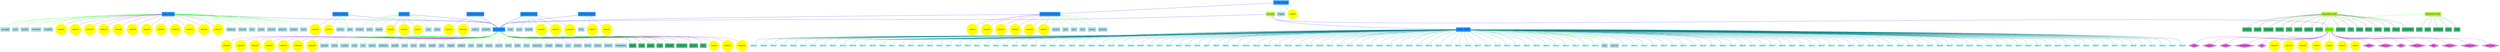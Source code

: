 /*
aonet.dot
Copyright 2015, Aleph Objects, Inc.
GPLv3
*/

/*
strict digraph "aonet" {
*/
graph G {
/*
Need to add 2D printers
*/
	node [shape=box,style=filled,color=olivedrab2]; /* Routers */
	edge [color = green]; /* Routers */
        "Firewall"
	node [shape=box,style=filled,color=dodgerblue]; /* Switches */
	edge [color = blue]; /* Switches */
        "Firewall" -- {"Core Switch"};
        "Firewall" -- {"Cluster Switch"};
	node [shape=box,style=filled,color=lawngreen]; /* Backbone */
        "Firewall" -- {"Internet"};
	node [shape=box,style=filled,color=olivedrab2]; /* Routers */
	edge [color = green]; /* Routers */
        "Elastichosts LAX" -- {"Internet"};
        "Elastichosts DAL" -- {"Internet"};
	node [shape=box,style=filled,color=dodgerblue]; /* Switches */
	edge [color = blue]; /* Switches */
	"Sales Switch" -- {"Core Switch"};
	node [shape=polygon,style=filled,color=lightblue]; /* Workstations */
	edge [color = green]; /* Workstations */
	"Sales Switch" -- {"albatross"};
	"Sales Switch" -- {"bunting"};
	"Sales Switch" -- {"duck"};
	"Sales Switch" -- {"merlin"};
	"Sales Switch" -- {"peacock"};
	"Sales Switch" -- {"pickwick"};
	"Sales Switch" -- {"saltador"};
	"Sales Switch" -- {"smew"};
	"Sales Switch" -- {"spoonbill"};
	"Sales Switch" -- {"stork"};
	"Sales Switch" -- {"warbler"};
	"Sales Switch" -- {"whimbrel"};
	"Sales Switch" -- {"woodlark"};
	node [shape=doublecircle,style=filled,color=yellow]; /* VoIP Phones */
	edge [color = purple]; /* VoIP Phones */
        "Sales Switch" -- {"video32"};
        "Sales Switch" -- {"video12"};
        "Sales Switch" -- {"video34"};
        "Sales Switch" -- {"video10"};
        "Sales Switch" -- {"video48"};
        "Sales Switch" -- {"video36"};
        "Sales Switch" -- {"video47"};
        "Sales Switch" -- {"video41"};
        "Sales Switch" -- {"video19"};
        "Sales Switch" -- {"video31"};
        "Sales Switch" -- {"video20"};
        "Sales Switch" -- {"video37"};
	node [shape=box,style=filled,color=dodgerblue]; /* Switches */
	edge [color = blue]; /* Switches */
	"Shipping Switch" -- {"Core Switch"};
	node [shape=polygon,style=filled,color=lightblue]; /* Workstations */
	edge [color = green]; /* Workstations */
	"Shipping Switch" -- {"chicken"};
	"Shipping Switch" -- {"egret"};
	node [shape=doublecircle,style=filled,color=yellow]; /* VoIP Phones */
	edge [color = purple]; /* VoIP Phones */
        "Shipping Switch" -- {"video16"};
        "Shipping Switch" -- {"video7"};
	node [shape=box,style=filled,color=dodgerblue]; /* Switches */
	edge [color = blue]; /* Switches */
	"RD Switch" -- {"Core Switch"};
	node [shape=polygon,style=filled,color=lightblue]; /* Workstations */
	edge [color = green]; /* Workstations */
        "RD Switch" -- {"auk"};
	"RD Switch" -- {"falcon"};
	"RD Switch" -- {"firefinch"};
	"RD Switch" -- {"geese"};
	"RD Switch" -- {"macaw"};
	node [shape=doublecircle,style=filled,color=yellow]; /* VoIP Phones */
	edge [color = purple]; /* VoIP Phones */
        "RD Switch" -- {"video6"};
        "RD Switch" -- {"video43"};
        "RD Switch" -- {"video1"};
	node [shape=box,style=filled,color=dodgerblue]; /* Switches */
	edge [color = blue]; /* Switches */
	"Production Switch" -- {"Core Switch"};
	node [shape=polygon,style=filled,color=lightblue]; /* Workstations */
	edge [color = green]; /* Workstations */
	"Production Switch" -- {"catbird"};
	"Production Switch" -- {"pilotbird"};
	node [shape=doublecircle,style=filled,color=yellow]; /* VoIP Phones */
	edge [color = purple]; /* VoIP Phones */
        "Production Switch" -- {"video23"};
        "Production Switch" -- {"video44"};
	node [shape=box,style=filled,color=dodgerblue]; /* Switches */
	edge [color = blue]; /* Switches */
	"Marketing Switch" -- {"Core Switch"};
	node [shape=polygon,style=filled,color=lightblue]; /* Workstations */
	edge [color = green]; /* Workstations */
	"Marketing Switch" -- {"eagle"};
	"Marketing Switch" -- {"myna"};
	"Marketing Switch" -- {"shoebill"};
	node [shape=doublecircle,style=filled,color=yellow]; /* VoIP Phones */
	edge [color = purple]; /* VoIP Phones */
        "Marketing Switch" -- {"video40"};
        "Marketing Switch" -- {"video14"};
        "Marketing Switch" -- {"video28"};
	node [shape=box,style=filled,color=dodgerblue]; /* Switches */
	edge [color = blue]; /* Switches */
	"CEO Office Switch" -- {"Core Switch"};
	node [shape=polygon,style=filled,color=lightblue]; /* Workstations */
	edge [color = green]; /* Workstations */
	"CEO Office Switch" -- {"swan"};
	node [shape=doublecircle,style=filled,color=yellow]; /* VoIP Phones */
	edge [color = purple]; /* VoIP Phones */
        "CEO Office Switch" -- {"video17"};
        "CEO Office Switch" -- {"video21"};
	node [shape=box,style=filled,color=dodgerblue]; /* Switches */
	edge [color = blue]; /* Switches */
	"NorthEast PoE Switch" -- {"Core Switch"};
	node [shape=polygon,style=filled,color=lightblue]; /* Workstations */
	edge [color = green]; /* Workstations */
	"NorthEast PoE Switch" -- {"quetzal"};
	"NorthEast PoE Switch" -- {"pipit"};
	"NorthEast PoE Switch" -- {"quail"};
	"NorthEast PoE Switch" -- {"wren"};
	"NorthEast PoE Switch" -- {"cotinga"};
	"NorthEast PoE Switch" -- {"flamingo"};
	node [shape=doublecircle,style=filled,color=yellow]; /* VoIP Phones */
	edge [color = purple]; /* VoIP Phones */
        "NorthEast PoE Switch" -- {"video13"};
        "NorthEast PoE Switch" -- {"video39"};
        "NorthEast PoE Switch" -- {"video25"};
        "NorthEast PoE Switch" -- {"video11"};
        "NorthEast PoE Switch" -- {"video33"};
        "NorthEast PoE Switch" -- {"video27"};
	node [shape=box,style=filled,color=dodgerblue]; /* Switches */
	edge [color = blue]; /* Switches */
	"IT Office Switch" -- {"NorthEast PoE Switch"};
	node [shape=polygon,style=filled,color=lightblue]; /* Workstations */
	edge [color = green]; /* Workstations */
	"IT Office Switch" -- {"magpie"};
	node [shape=doublecircle,style=filled,color=yellow]; /* VoIP Phones */
	edge [color = purple]; /* VoIP Phones */
        "IT Office Switch" -- {"video9"};
	node [shape=box,style=filled,color=mediumseagreen]; /* Servers */
	edge [color = darkgreen]; /* Servers */
	"Core Switch" -- {"abejas"};
	"Core Switch" -- {"aodb"};
	"Core Switch" -- {"aogfs1"};
	"Core Switch" -- {"tunk"};
	"Core Switch" -- {"aobuild1"};
	"Core Switch" -- {"aocluster1"};
	"Core Switch" -- {"aomds1"};
	"Core Switch" -- {"cam"};
	node [shape=doublecircle,style=filled,color=yellow]; /* VoIP Phones */
	edge [color = purple]; /* VoIP Phones */
        "Core Switch" -- {"video2"};
        "Core Switch" -- {"video15"};
        "Core Switch" -- {"video22"};
        "Core Switch" -- {"video24"};
        "Core Switch" -- {"video26"};
        "Core Switch" -- {"video29"};
        "Core Switch" -- {"video30"};
        "Core Switch" -- {"video35"};
        "Core Switch" -- {"video38"};
        "Core Switch" -- {"video46"};
	node [shape=polygon,style=filled,color=lightblue]; /* Workstations */
	edge [color = green]; /* Workstations */
	"Core Switch" -- {"bustard"};
	"Core Switch" -- {"cahow"};
	"Core Switch" -- {"cardinal"};
	"Core Switch" -- {"crake"};
	"Core Switch" -- {"emu"};
	"Core Switch" -- {"gannet"};
	"Core Switch" -- {"goldeneye"};
	"Core Switch" -- {"grackle"};
	"Core Switch" -- {"grebe"};
	"Core Switch" -- {"heron"};
	"Core Switch" -- {"jabiru"};
	"Core Switch" -- {"kinglet"};
	"Core Switch" -- {"kiwi"};
	"Core Switch" -- {"limpkin"};
	"Core Switch" -- {"mallard"};
	"Core Switch" -- {"nene"};
	"Core Switch" -- {"oriole"};
	"Core Switch" -- {"osprey"};
	"Core Switch" -- {"ostrich"};
	"Core Switch" -- {"petrel"};
	"Core Switch" -- {"puffin"};
	"Core Switch" -- {"raven"};
	"Core Switch" -- {"sapsucker"};
	"Core Switch" -- {"seagull"};
	"Core Switch" -- {"skylark"};
	"Core Switch" -- {"sora"};
	"Core Switch" -- {"tanager"};
	"Core Switch" -- {"thrush"};
	"Core Switch" -- {"vulture"};
	"Core Switch" -- {"whistler"};
	"Core Switch" -- {"woodpecker"};
	node [shape=box,style=filled,color=mediumseagreen]; /* Servers */
	edge [color = darkgreen]; /* Servers */
	"Elastichosts DAL" -- {"download"};
	"Elastichosts DAL" -- {"fone"};
	"Elastichosts DAL" -- {"mail"};
	"Elastichosts DAL" -- {"wiki"};
	"Elastichosts DAL" -- {"www"};
	node [shape=box,style=filled,color=mediumseagreen]; /* Servers */
	edge [color = darkgreen]; /* Servers */
	"Elastichosts LAX" -- {"aomail"};
	"Elastichosts LAX" -- {"develdrupal"};
	"Elastichosts LAX" -- {"develerp"};
	"Elastichosts LAX" -- {"drupal"};
	"Elastichosts LAX" -- {"drupalsql"};
	"Elastichosts LAX" -- {"ohai-kit"};
	"Elastichosts LAX" -- {"ops"};
	"Elastichosts LAX" -- {"phplist"};
	"Elastichosts LAX" -- {"projects"};
	"Elastichosts LAX" -- {"survey"};
	"Elastichosts LAX" -- {"analytics"};
	"Elastichosts LAX" -- {"cal"};
	"Elastichosts LAX" -- {"dodev"};
	"Elastichosts LAX" -- {"forum"};
	"Elastichosts LAX" -- {"jabber"};
	"Elastichosts LAX" -- {"ldap"};
	node [shape=diamond,style=filled,color=orchid]; /* Laptops */
	edge [color = darkorchid]; /* Laptops */
	"Internet" -- {"adelie"};
	"Internet" -- {"blossom"};
	"Internet" -- {"blue"};
	"Internet" -- {"chinstrap"};
	"Internet" -- {"door"};
	"Internet" -- {"emperor"};
	"Internet" -- {"galapagos"};
	"Internet" -- {"macaroni"};
	"Internet" -- {"moar"};
	"Internet" -- {"poptart"};
	"Internet" -- {"punto"};
	"Internet" -- {"rockhopper"};
	"Internet" -- {"ron"};
	node [shape=doublecircle,style=filled,color=yellow]; /* VoIP Phones */
	edge [color = purple]; /* VoIP Phones */
        "Internet" -- {"video42"};
        "Internet" -- {"video18"};
        "Internet" -- {"video45"};
        "Internet" -- {"video5"};
        "Internet" -- {"video3"};
        "Internet" -- {"video8"};
        "Internet" -- {"video4"};
	node [shape=polygon,style=filled,color=lightblue]; /* Workstations */
	edge [color = green]; /* Workstations */
	"Cluster Switch" -- {"dodo"};
	"Cluster Switch" -- {"sparrow"};
/* also need to add assembly line bbb */
	node [shape=record,style=filled,color=lightcyan]; /* 3D Printers */
	edge [color = turquoise4]; /* 3D Printers */
	"Cluster Switch" -- {"bbb-a1"};
	"Cluster Switch" -- {"bbb-a2"};
	"Cluster Switch" -- {"bbb-a3"};
	"Cluster Switch" -- {"bbb-a4"};
	"Cluster Switch" -- {"bbb-a5"};
	"Cluster Switch" -- {"bbb-a6"};
	"Cluster Switch" -- {"bbb-a7"};
	"Cluster Switch" -- {"bbb-a8"};
	"Cluster Switch" -- {"bbb-a9"};
	"Cluster Switch" -- {"bbb-b1"};
	"Cluster Switch" -- {"bbb-b2"};
	"Cluster Switch" -- {"bbb-b3"};
	"Cluster Switch" -- {"bbb-b4"};
	"Cluster Switch" -- {"bbb-b5"};
	"Cluster Switch" -- {"bbb-b6"};
	"Cluster Switch" -- {"bbb-b7"};
	"Cluster Switch" -- {"bbb-b8"};
	"Cluster Switch" -- {"bbb-b9"};
	"Cluster Switch" -- {"bbb-c1"};
	"Cluster Switch" -- {"bbb-c2"};
	"Cluster Switch" -- {"bbb-c3"};
	"Cluster Switch" -- {"bbb-c4"};
	"Cluster Switch" -- {"bbb-c5"};
	"Cluster Switch" -- {"bbb-c6"};
	"Cluster Switch" -- {"bbb-c7"};
	"Cluster Switch" -- {"bbb-c8"};
	"Cluster Switch" -- {"bbb-c9"};
	"Cluster Switch" -- {"bbb-d1"};
	"Cluster Switch" -- {"bbb-d2"};
	"Cluster Switch" -- {"bbb-d3"};
	"Cluster Switch" -- {"bbb-d4"};
	"Cluster Switch" -- {"bbb-d5"};
	"Cluster Switch" -- {"bbb-d6"};
	"Cluster Switch" -- {"bbb-d7"};
	"Cluster Switch" -- {"bbb-d8"};
	"Cluster Switch" -- {"bbb-d9"};
	"Cluster Switch" -- {"bbb-e1"};
	"Cluster Switch" -- {"bbb-e2"};
	"Cluster Switch" -- {"bbb-e3"};
	"Cluster Switch" -- {"bbb-e4"};
	"Cluster Switch" -- {"bbb-e5"};
	"Cluster Switch" -- {"bbb-e6"};
	"Cluster Switch" -- {"bbb-e7"};
	"Cluster Switch" -- {"bbb-e8"};
	"Cluster Switch" -- {"bbb-e9"};
	"Cluster Switch" -- {"bbb-f1"};
	"Cluster Switch" -- {"bbb-f2"};
	"Cluster Switch" -- {"bbb-f3"};
	"Cluster Switch" -- {"bbb-f4"};
	"Cluster Switch" -- {"bbb-f5"};
	"Cluster Switch" -- {"bbb-f6"};
	"Cluster Switch" -- {"bbb-f7"};
	"Cluster Switch" -- {"bbb-f8"};
	"Cluster Switch" -- {"bbb-f9"};
	"Cluster Switch" -- {"bbb-g1"};
	"Cluster Switch" -- {"bbb-g2"};
	"Cluster Switch" -- {"bbb-g3"};
	"Cluster Switch" -- {"bbb-g4"};
	"Cluster Switch" -- {"bbb-g5"};
	"Cluster Switch" -- {"bbb-g6"};
	"Cluster Switch" -- {"bbb-g7"};
	"Cluster Switch" -- {"bbb-g8"};
	"Cluster Switch" -- {"bbb-g9"};
	"Cluster Switch" -- {"bbb-h1"};
	"Cluster Switch" -- {"bbb-h2"};
	"Cluster Switch" -- {"bbb-h3"};
	"Cluster Switch" -- {"bbb-h4"};
	"Cluster Switch" -- {"bbb-h5"};
	"Cluster Switch" -- {"bbb-h6"};
	"Cluster Switch" -- {"bbb-h7"};
	"Cluster Switch" -- {"bbb-h8"};
	"Cluster Switch" -- {"bbb-h9"};
	"Cluster Switch" -- {"bbb-i1"};
	"Cluster Switch" -- {"bbb-i2"};
	"Cluster Switch" -- {"bbb-i3"};
	"Cluster Switch" -- {"bbb-i4"};
	"Cluster Switch" -- {"bbb-i5"};
	"Cluster Switch" -- {"bbb-i6"};
	"Cluster Switch" -- {"bbb-i7"};
	"Cluster Switch" -- {"bbb-i8"};
	"Cluster Switch" -- {"bbb-i9"};
	"Cluster Switch" -- {"bbb-j1"};
	"Cluster Switch" -- {"bbb-j2"};
	"Cluster Switch" -- {"bbb-j3"};
	"Cluster Switch" -- {"bbb-j4"};
	"Cluster Switch" -- {"bbb-j5"};
	"Cluster Switch" -- {"bbb-j6"};
	"Cluster Switch" -- {"bbb-j7"};
	"Cluster Switch" -- {"bbb-j8"};
	"Cluster Switch" -- {"bbb-j9"};
	"Cluster Switch" -- {"bbb-k1"};
	"Cluster Switch" -- {"bbb-k2"};
	"Cluster Switch" -- {"bbb-k3"};
	"Cluster Switch" -- {"bbb-k4"};
	"Cluster Switch" -- {"bbb-k5"};
	"Cluster Switch" -- {"bbb-k6"};
	"Cluster Switch" -- {"bbb-k7"};
	"Cluster Switch" -- {"bbb-k8"};
	"Cluster Switch" -- {"bbb-k9"};
	"Cluster Switch" -- {"bbb-l1"};
	"Cluster Switch" -- {"bbb-l2"};
	"Cluster Switch" -- {"bbb-l3"};
	"Cluster Switch" -- {"bbb-l4"};
	"Cluster Switch" -- {"bbb-l5"};
	"Cluster Switch" -- {"bbb-l6"};
	"Cluster Switch" -- {"bbb-l7"};
	"Cluster Switch" -- {"bbb-l8"};
	"Cluster Switch" -- {"bbb-l9"};
	"Cluster Switch" -- {"bbb-m1"};
	"Cluster Switch" -- {"bbb-m2"};
	"Cluster Switch" -- {"bbb-m3"};
	"Cluster Switch" -- {"bbb-m4"};
	"Cluster Switch" -- {"bbb-m5"};
	"Cluster Switch" -- {"bbb-m6"};
	"Cluster Switch" -- {"bbb-m7"};
	"Cluster Switch" -- {"bbb-m8"};
	"Cluster Switch" -- {"bbb-m9"};
	"Cluster Switch" -- {"bbb-n1"};
	"Cluster Switch" -- {"bbb-n2"};
	"Cluster Switch" -- {"bbb-n3"};
	"Cluster Switch" -- {"bbb-n4"};
	"Cluster Switch" -- {"bbb-n5"};
	"Cluster Switch" -- {"bbb-n6"};
	"Cluster Switch" -- {"bbb-n7"};
	"Cluster Switch" -- {"bbb-n8"};
	"Cluster Switch" -- {"bbb-n9"};
	"Cluster Switch" -- {"bbb-o1"};
	"Cluster Switch" -- {"bbb-o2"};
	"Cluster Switch" -- {"bbb-o3"};
	"Cluster Switch" -- {"bbb-o4"};
	"Cluster Switch" -- {"bbb-o5"};
	"Cluster Switch" -- {"bbb-o6"};
	"Cluster Switch" -- {"bbb-o7"};
	"Cluster Switch" -- {"bbb-o8"};
	"Cluster Switch" -- {"bbb-o9"};
	"Cluster Switch" -- {"bbb-y1"};
	"Cluster Switch" -- {"bbb-y2"};
	"Cluster Switch" -- {"bbb-y3"};
	"Cluster Switch" -- {"bbb-y4"};
	"Cluster Switch" -- {"bbb-y5"};
	"Cluster Switch" -- {"bbb-z1"};
	"Cluster Switch" -- {"bbb-z2"};
	"Cluster Switch" -- {"bbb-z3"};
	"Cluster Switch" -- {"bbb-z4"};
	"Cluster Switch" -- {"bbb-z5"};
}

